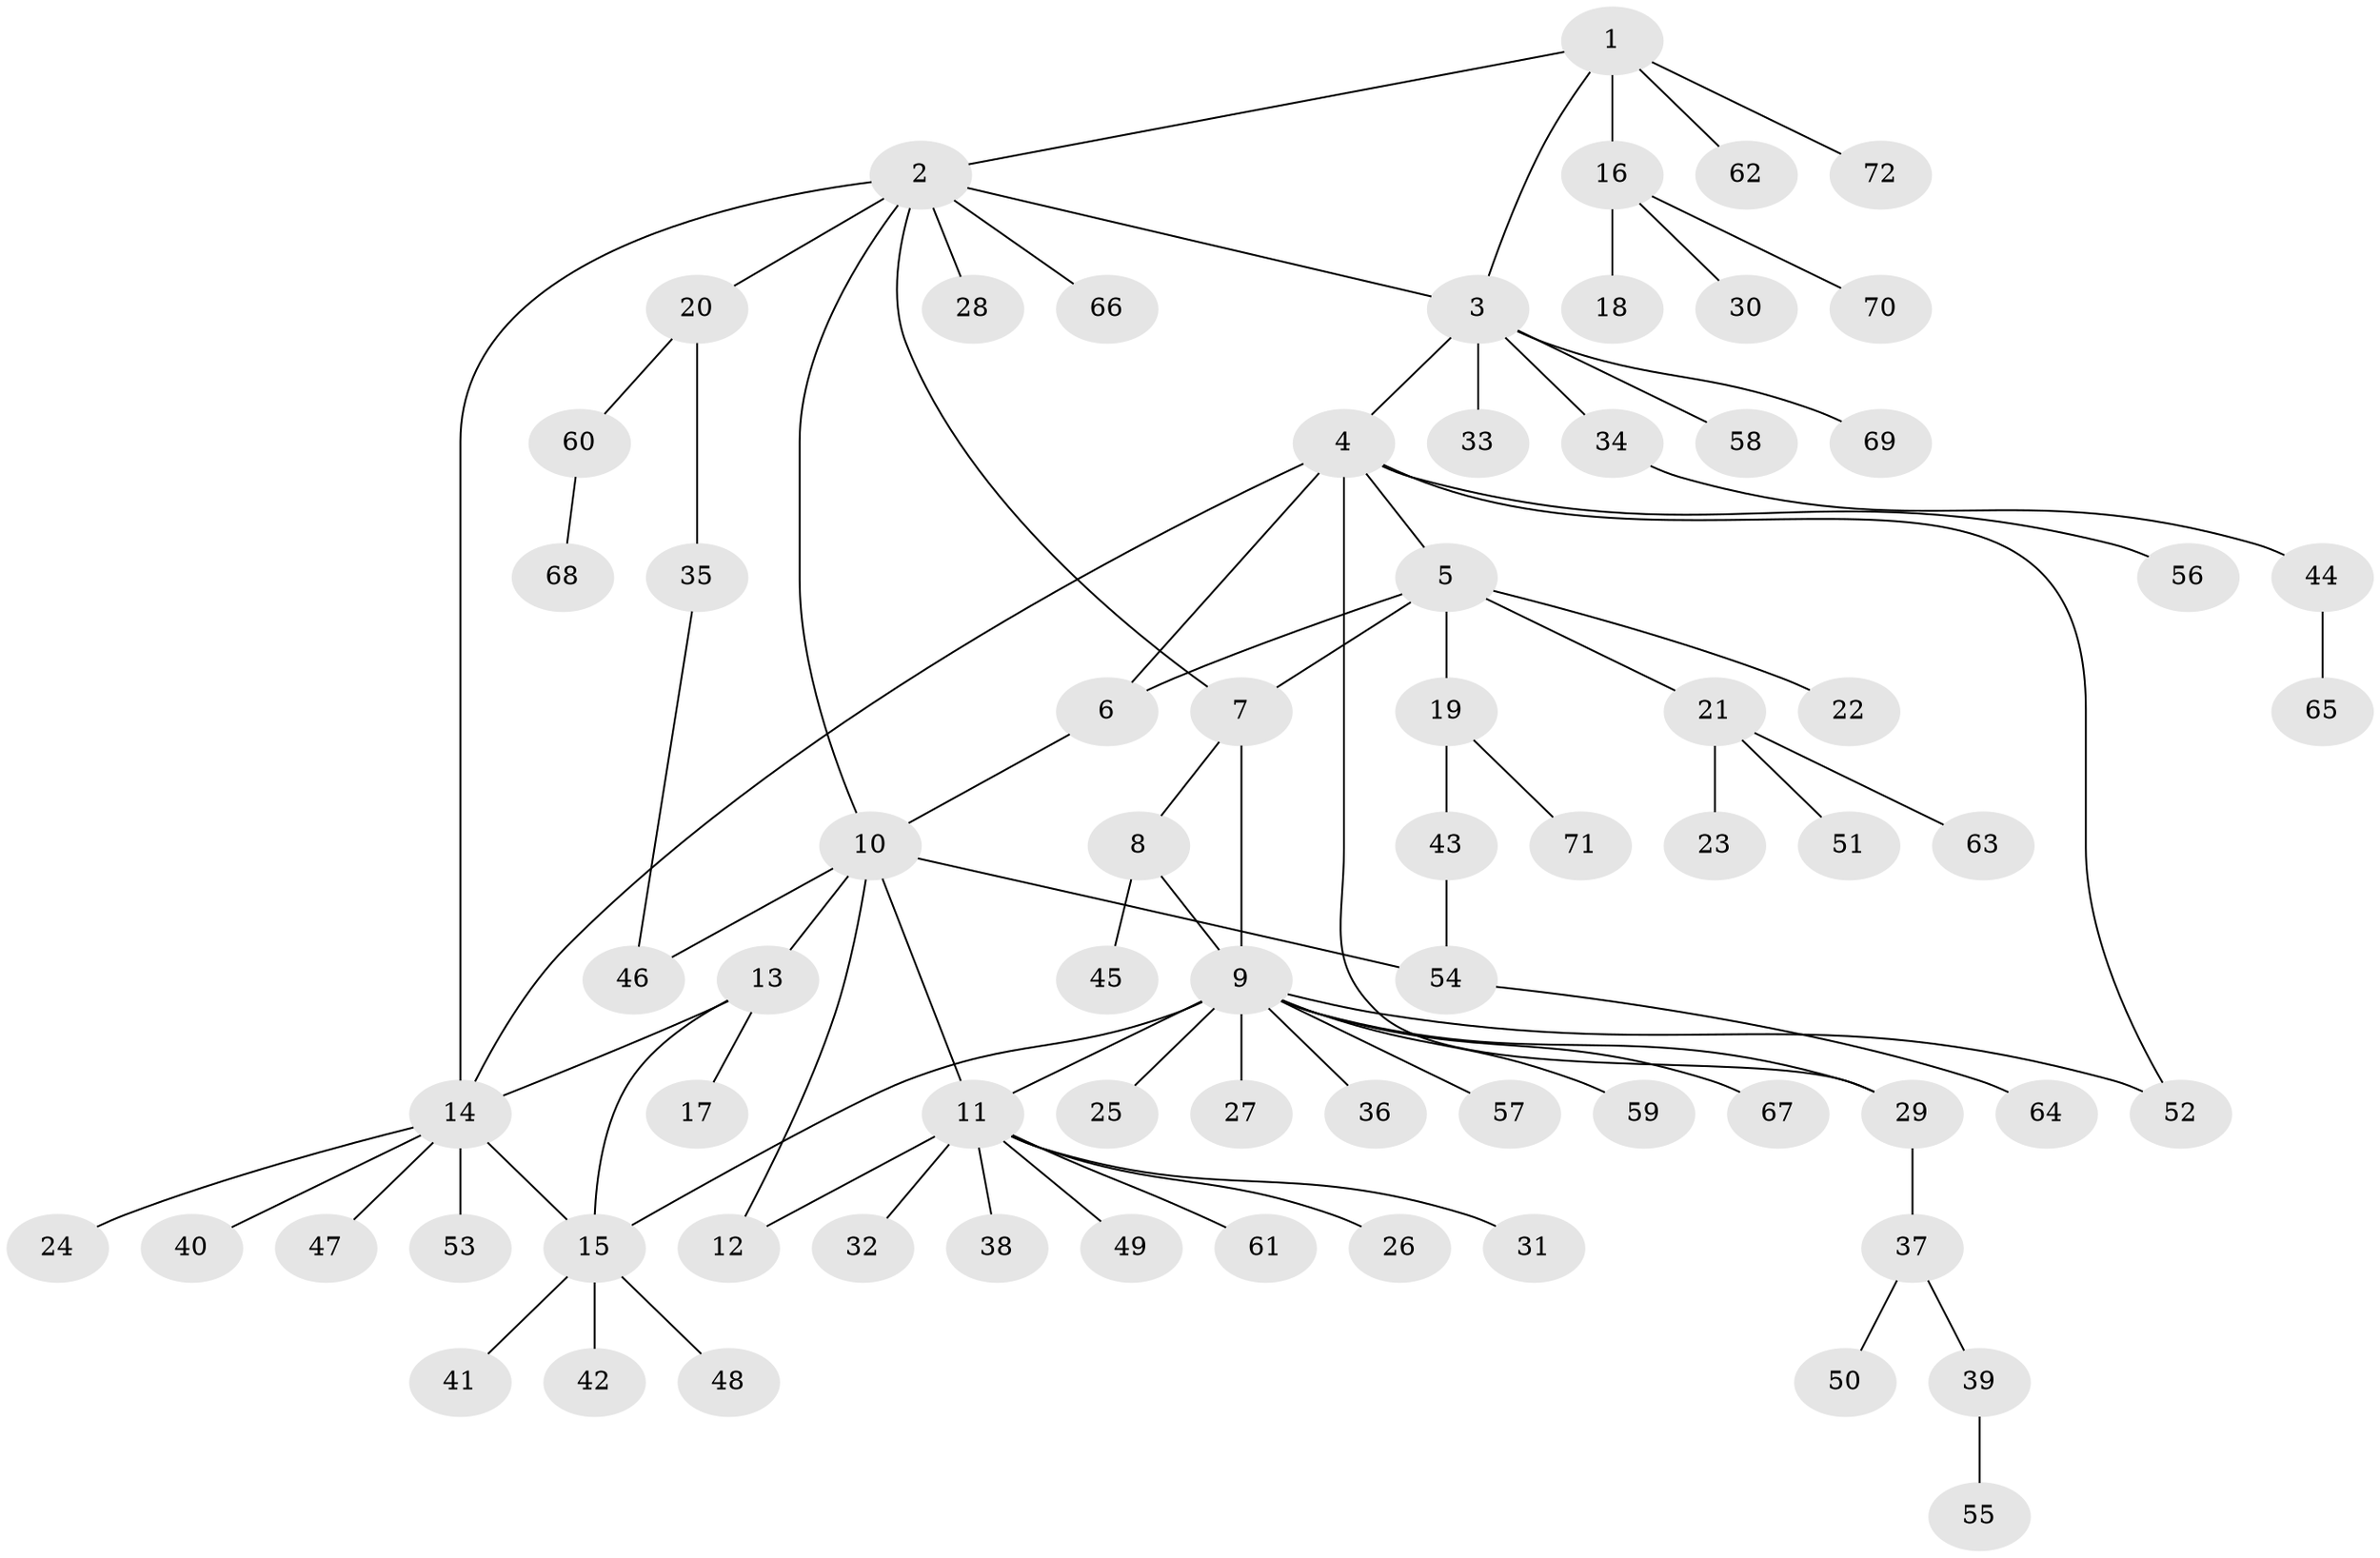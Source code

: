 // Generated by graph-tools (version 1.1) at 2025/16/03/09/25 04:16:03]
// undirected, 72 vertices, 86 edges
graph export_dot {
graph [start="1"]
  node [color=gray90,style=filled];
  1;
  2;
  3;
  4;
  5;
  6;
  7;
  8;
  9;
  10;
  11;
  12;
  13;
  14;
  15;
  16;
  17;
  18;
  19;
  20;
  21;
  22;
  23;
  24;
  25;
  26;
  27;
  28;
  29;
  30;
  31;
  32;
  33;
  34;
  35;
  36;
  37;
  38;
  39;
  40;
  41;
  42;
  43;
  44;
  45;
  46;
  47;
  48;
  49;
  50;
  51;
  52;
  53;
  54;
  55;
  56;
  57;
  58;
  59;
  60;
  61;
  62;
  63;
  64;
  65;
  66;
  67;
  68;
  69;
  70;
  71;
  72;
  1 -- 2;
  1 -- 3;
  1 -- 16;
  1 -- 62;
  1 -- 72;
  2 -- 3;
  2 -- 7;
  2 -- 10;
  2 -- 14;
  2 -- 20;
  2 -- 28;
  2 -- 66;
  3 -- 4;
  3 -- 33;
  3 -- 34;
  3 -- 58;
  3 -- 69;
  4 -- 5;
  4 -- 6;
  4 -- 14;
  4 -- 29;
  4 -- 52;
  4 -- 56;
  5 -- 6;
  5 -- 7;
  5 -- 19;
  5 -- 21;
  5 -- 22;
  6 -- 10;
  7 -- 8;
  7 -- 9;
  8 -- 9;
  8 -- 45;
  9 -- 11;
  9 -- 15;
  9 -- 25;
  9 -- 27;
  9 -- 29;
  9 -- 36;
  9 -- 52;
  9 -- 57;
  9 -- 59;
  9 -- 67;
  10 -- 11;
  10 -- 12;
  10 -- 13;
  10 -- 46;
  10 -- 54;
  11 -- 12;
  11 -- 26;
  11 -- 31;
  11 -- 32;
  11 -- 38;
  11 -- 49;
  11 -- 61;
  13 -- 14;
  13 -- 15;
  13 -- 17;
  14 -- 15;
  14 -- 24;
  14 -- 40;
  14 -- 47;
  14 -- 53;
  15 -- 41;
  15 -- 42;
  15 -- 48;
  16 -- 18;
  16 -- 30;
  16 -- 70;
  19 -- 43;
  19 -- 71;
  20 -- 35;
  20 -- 60;
  21 -- 23;
  21 -- 51;
  21 -- 63;
  29 -- 37;
  34 -- 44;
  35 -- 46;
  37 -- 39;
  37 -- 50;
  39 -- 55;
  43 -- 54;
  44 -- 65;
  54 -- 64;
  60 -- 68;
}
